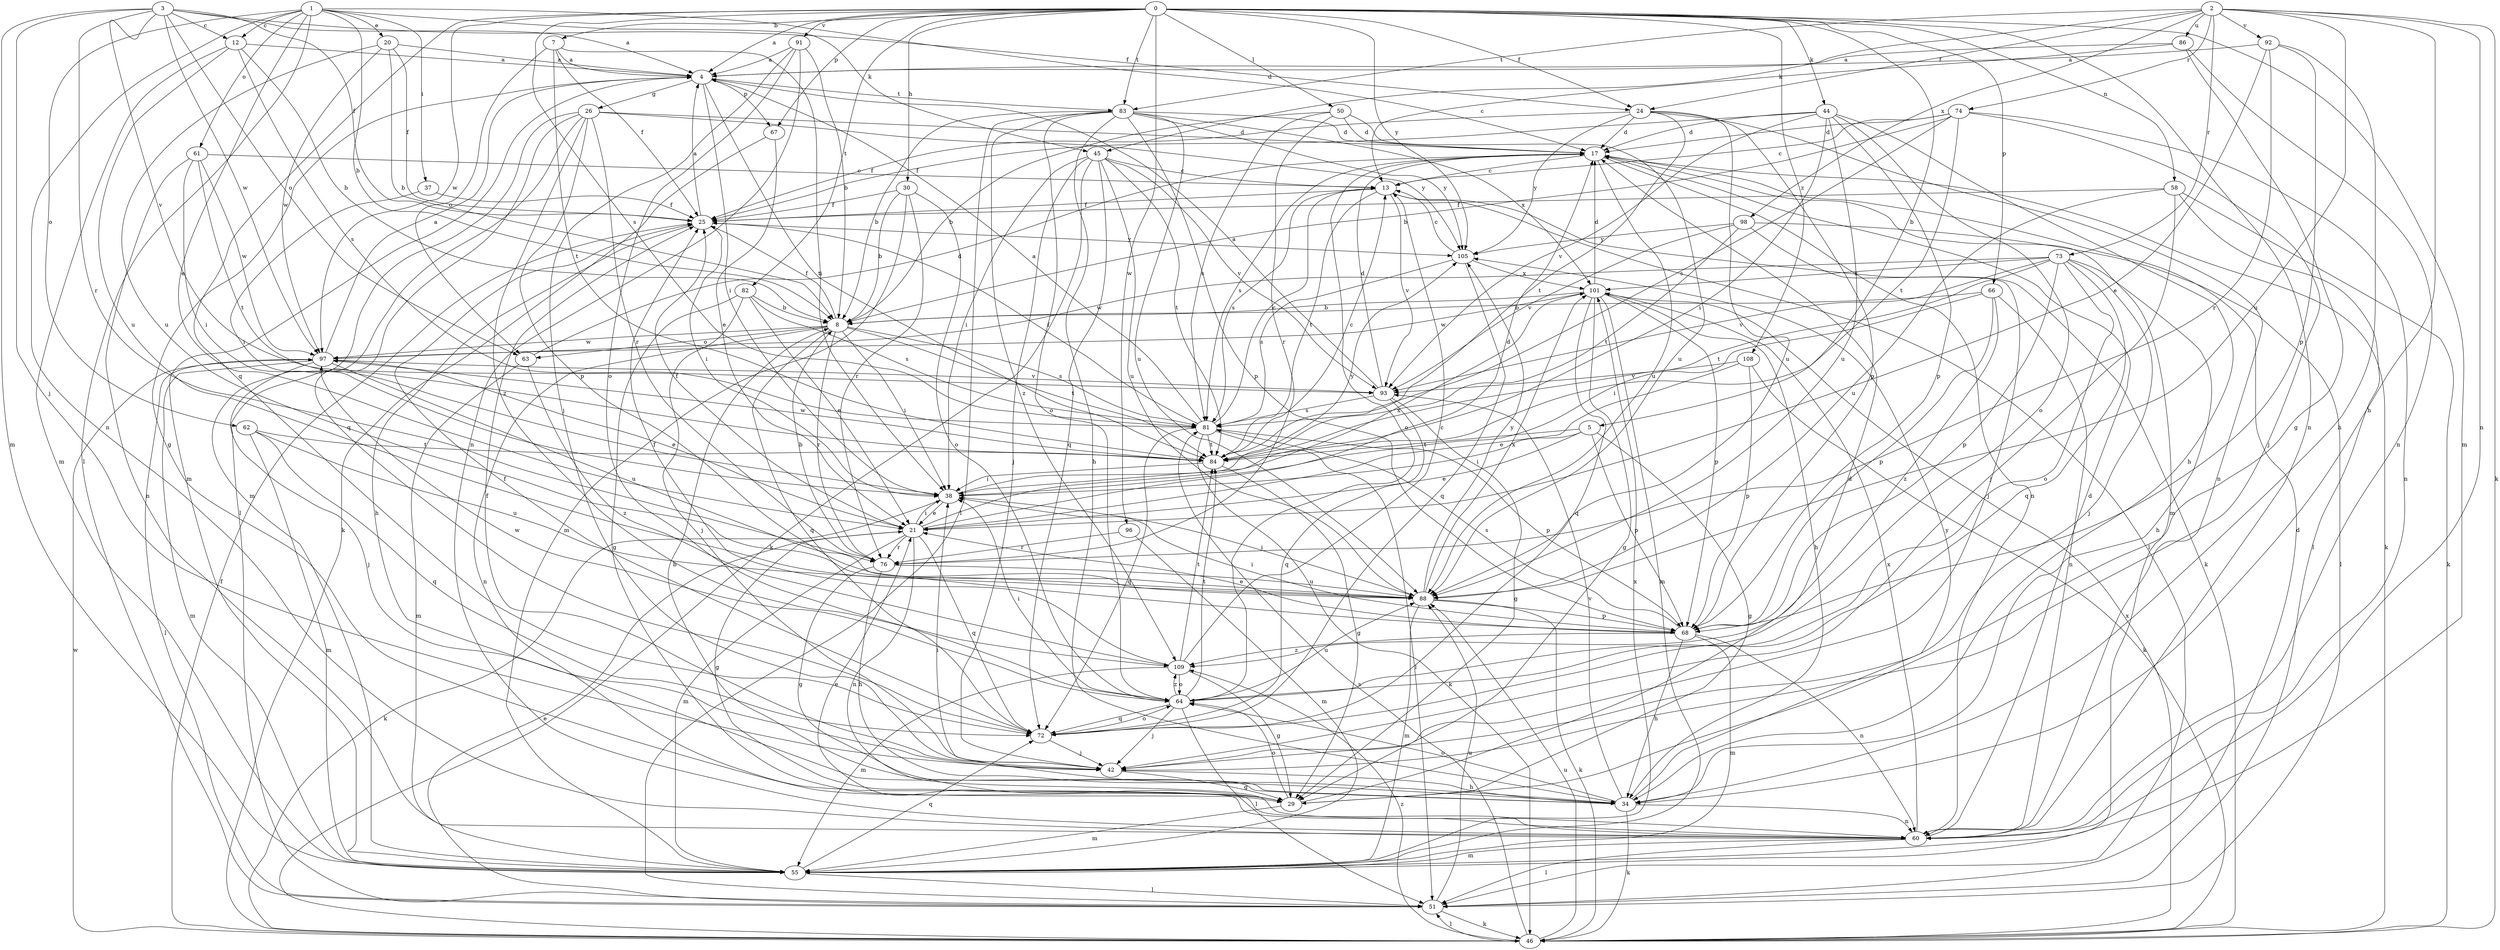strict digraph  {
0;
1;
2;
3;
4;
5;
7;
8;
12;
13;
17;
20;
21;
24;
25;
26;
29;
30;
34;
37;
38;
42;
44;
45;
46;
50;
51;
55;
58;
60;
61;
62;
63;
64;
66;
67;
68;
72;
73;
74;
76;
81;
82;
83;
84;
86;
88;
91;
92;
93;
96;
97;
98;
101;
105;
108;
109;
0 -> 4  [label=a];
0 -> 5  [label=b];
0 -> 7  [label=b];
0 -> 24  [label=f];
0 -> 30  [label=h];
0 -> 44  [label=k];
0 -> 50  [label=l];
0 -> 55  [label=m];
0 -> 58  [label=n];
0 -> 60  [label=n];
0 -> 66  [label=p];
0 -> 67  [label=p];
0 -> 72  [label=q];
0 -> 81  [label=s];
0 -> 82  [label=t];
0 -> 83  [label=t];
0 -> 91  [label=v];
0 -> 96  [label=w];
0 -> 97  [label=w];
0 -> 105  [label=y];
0 -> 108  [label=z];
1 -> 8  [label=b];
1 -> 12  [label=c];
1 -> 17  [label=d];
1 -> 20  [label=e];
1 -> 21  [label=e];
1 -> 37  [label=i];
1 -> 45  [label=k];
1 -> 51  [label=l];
1 -> 60  [label=n];
1 -> 61  [label=o];
1 -> 62  [label=o];
2 -> 24  [label=f];
2 -> 34  [label=h];
2 -> 45  [label=k];
2 -> 46  [label=k];
2 -> 60  [label=n];
2 -> 73  [label=r];
2 -> 74  [label=r];
2 -> 83  [label=t];
2 -> 86  [label=u];
2 -> 88  [label=u];
2 -> 92  [label=v];
2 -> 98  [label=x];
3 -> 4  [label=a];
3 -> 12  [label=c];
3 -> 24  [label=f];
3 -> 25  [label=f];
3 -> 42  [label=j];
3 -> 55  [label=m];
3 -> 63  [label=o];
3 -> 76  [label=r];
3 -> 93  [label=v];
3 -> 97  [label=w];
4 -> 26  [label=g];
4 -> 29  [label=g];
4 -> 38  [label=i];
4 -> 55  [label=m];
4 -> 67  [label=p];
4 -> 83  [label=t];
4 -> 84  [label=t];
5 -> 21  [label=e];
5 -> 29  [label=g];
5 -> 38  [label=i];
5 -> 68  [label=p];
5 -> 84  [label=t];
7 -> 4  [label=a];
7 -> 25  [label=f];
7 -> 38  [label=i];
7 -> 63  [label=o];
7 -> 84  [label=t];
8 -> 25  [label=f];
8 -> 38  [label=i];
8 -> 60  [label=n];
8 -> 63  [label=o];
8 -> 72  [label=q];
8 -> 76  [label=r];
8 -> 81  [label=s];
8 -> 84  [label=t];
8 -> 97  [label=w];
12 -> 4  [label=a];
12 -> 8  [label=b];
12 -> 55  [label=m];
12 -> 81  [label=s];
12 -> 88  [label=u];
13 -> 25  [label=f];
13 -> 46  [label=k];
13 -> 51  [label=l];
13 -> 81  [label=s];
13 -> 84  [label=t];
13 -> 93  [label=v];
17 -> 13  [label=c];
17 -> 46  [label=k];
17 -> 55  [label=m];
17 -> 60  [label=n];
17 -> 64  [label=o];
17 -> 81  [label=s];
17 -> 88  [label=u];
20 -> 4  [label=a];
20 -> 8  [label=b];
20 -> 25  [label=f];
20 -> 88  [label=u];
20 -> 97  [label=w];
21 -> 17  [label=d];
21 -> 25  [label=f];
21 -> 29  [label=g];
21 -> 38  [label=i];
21 -> 55  [label=m];
21 -> 60  [label=n];
21 -> 72  [label=q];
21 -> 76  [label=r];
21 -> 101  [label=x];
24 -> 17  [label=d];
24 -> 25  [label=f];
24 -> 60  [label=n];
24 -> 68  [label=p];
24 -> 84  [label=t];
24 -> 88  [label=u];
24 -> 105  [label=y];
25 -> 4  [label=a];
25 -> 34  [label=h];
25 -> 38  [label=i];
25 -> 105  [label=y];
26 -> 17  [label=d];
26 -> 51  [label=l];
26 -> 55  [label=m];
26 -> 68  [label=p];
26 -> 72  [label=q];
26 -> 76  [label=r];
26 -> 105  [label=y];
26 -> 109  [label=z];
29 -> 17  [label=d];
29 -> 55  [label=m];
29 -> 64  [label=o];
30 -> 8  [label=b];
30 -> 25  [label=f];
30 -> 55  [label=m];
30 -> 64  [label=o];
30 -> 76  [label=r];
34 -> 8  [label=b];
34 -> 38  [label=i];
34 -> 46  [label=k];
34 -> 60  [label=n];
34 -> 64  [label=o];
34 -> 93  [label=v];
34 -> 105  [label=y];
37 -> 25  [label=f];
37 -> 38  [label=i];
38 -> 21  [label=e];
38 -> 46  [label=k];
38 -> 105  [label=y];
42 -> 25  [label=f];
42 -> 29  [label=g];
42 -> 34  [label=h];
44 -> 17  [label=d];
44 -> 25  [label=f];
44 -> 34  [label=h];
44 -> 38  [label=i];
44 -> 64  [label=o];
44 -> 68  [label=p];
44 -> 88  [label=u];
44 -> 93  [label=v];
45 -> 13  [label=c];
45 -> 38  [label=i];
45 -> 42  [label=j];
45 -> 46  [label=k];
45 -> 72  [label=q];
45 -> 84  [label=t];
45 -> 88  [label=u];
45 -> 93  [label=v];
46 -> 25  [label=f];
46 -> 51  [label=l];
46 -> 81  [label=s];
46 -> 88  [label=u];
46 -> 97  [label=w];
46 -> 101  [label=x];
46 -> 109  [label=z];
50 -> 8  [label=b];
50 -> 17  [label=d];
50 -> 76  [label=r];
50 -> 81  [label=s];
50 -> 88  [label=u];
51 -> 17  [label=d];
51 -> 21  [label=e];
51 -> 46  [label=k];
51 -> 88  [label=u];
55 -> 51  [label=l];
55 -> 72  [label=q];
55 -> 101  [label=x];
58 -> 25  [label=f];
58 -> 42  [label=j];
58 -> 46  [label=k];
58 -> 51  [label=l];
58 -> 88  [label=u];
60 -> 17  [label=d];
60 -> 21  [label=e];
60 -> 51  [label=l];
60 -> 55  [label=m];
60 -> 101  [label=x];
61 -> 13  [label=c];
61 -> 38  [label=i];
61 -> 60  [label=n];
61 -> 84  [label=t];
61 -> 97  [label=w];
62 -> 55  [label=m];
62 -> 72  [label=q];
62 -> 84  [label=t];
62 -> 88  [label=u];
63 -> 17  [label=d];
63 -> 55  [label=m];
63 -> 109  [label=z];
64 -> 38  [label=i];
64 -> 42  [label=j];
64 -> 51  [label=l];
64 -> 72  [label=q];
64 -> 84  [label=t];
64 -> 88  [label=u];
64 -> 97  [label=w];
64 -> 109  [label=z];
66 -> 8  [label=b];
66 -> 38  [label=i];
66 -> 60  [label=n];
66 -> 68  [label=p];
66 -> 109  [label=z];
67 -> 21  [label=e];
67 -> 46  [label=k];
68 -> 21  [label=e];
68 -> 34  [label=h];
68 -> 38  [label=i];
68 -> 55  [label=m];
68 -> 60  [label=n];
68 -> 81  [label=s];
68 -> 109  [label=z];
72 -> 25  [label=f];
72 -> 42  [label=j];
72 -> 64  [label=o];
73 -> 34  [label=h];
73 -> 42  [label=j];
73 -> 64  [label=o];
73 -> 68  [label=p];
73 -> 72  [label=q];
73 -> 84  [label=t];
73 -> 93  [label=v];
73 -> 97  [label=w];
73 -> 101  [label=x];
74 -> 8  [label=b];
74 -> 13  [label=c];
74 -> 17  [label=d];
74 -> 42  [label=j];
74 -> 60  [label=n];
74 -> 81  [label=s];
74 -> 84  [label=t];
76 -> 8  [label=b];
76 -> 29  [label=g];
76 -> 34  [label=h];
76 -> 88  [label=u];
81 -> 4  [label=a];
81 -> 13  [label=c];
81 -> 25  [label=f];
81 -> 46  [label=k];
81 -> 51  [label=l];
81 -> 68  [label=p];
81 -> 72  [label=q];
81 -> 84  [label=t];
82 -> 8  [label=b];
82 -> 21  [label=e];
82 -> 29  [label=g];
82 -> 42  [label=j];
82 -> 81  [label=s];
83 -> 8  [label=b];
83 -> 17  [label=d];
83 -> 34  [label=h];
83 -> 51  [label=l];
83 -> 64  [label=o];
83 -> 68  [label=p];
83 -> 88  [label=u];
83 -> 101  [label=x];
83 -> 105  [label=y];
83 -> 109  [label=z];
84 -> 13  [label=c];
84 -> 29  [label=g];
84 -> 38  [label=i];
84 -> 97  [label=w];
86 -> 4  [label=a];
86 -> 13  [label=c];
86 -> 29  [label=g];
86 -> 60  [label=n];
88 -> 38  [label=i];
88 -> 46  [label=k];
88 -> 55  [label=m];
88 -> 68  [label=p];
88 -> 101  [label=x];
88 -> 105  [label=y];
91 -> 4  [label=a];
91 -> 8  [label=b];
91 -> 42  [label=j];
91 -> 60  [label=n];
91 -> 64  [label=o];
92 -> 4  [label=a];
92 -> 21  [label=e];
92 -> 34  [label=h];
92 -> 68  [label=p];
92 -> 76  [label=r];
93 -> 4  [label=a];
93 -> 17  [label=d];
93 -> 29  [label=g];
93 -> 72  [label=q];
93 -> 81  [label=s];
96 -> 55  [label=m];
96 -> 76  [label=r];
97 -> 4  [label=a];
97 -> 21  [label=e];
97 -> 42  [label=j];
97 -> 51  [label=l];
97 -> 55  [label=m];
97 -> 88  [label=u];
97 -> 93  [label=v];
98 -> 42  [label=j];
98 -> 51  [label=l];
98 -> 84  [label=t];
98 -> 93  [label=v];
98 -> 105  [label=y];
101 -> 8  [label=b];
101 -> 17  [label=d];
101 -> 29  [label=g];
101 -> 34  [label=h];
101 -> 55  [label=m];
101 -> 68  [label=p];
101 -> 72  [label=q];
101 -> 97  [label=w];
105 -> 13  [label=c];
105 -> 72  [label=q];
105 -> 81  [label=s];
105 -> 101  [label=x];
108 -> 21  [label=e];
108 -> 46  [label=k];
108 -> 68  [label=p];
108 -> 93  [label=v];
109 -> 13  [label=c];
109 -> 25  [label=f];
109 -> 29  [label=g];
109 -> 55  [label=m];
109 -> 64  [label=o];
109 -> 84  [label=t];
}

